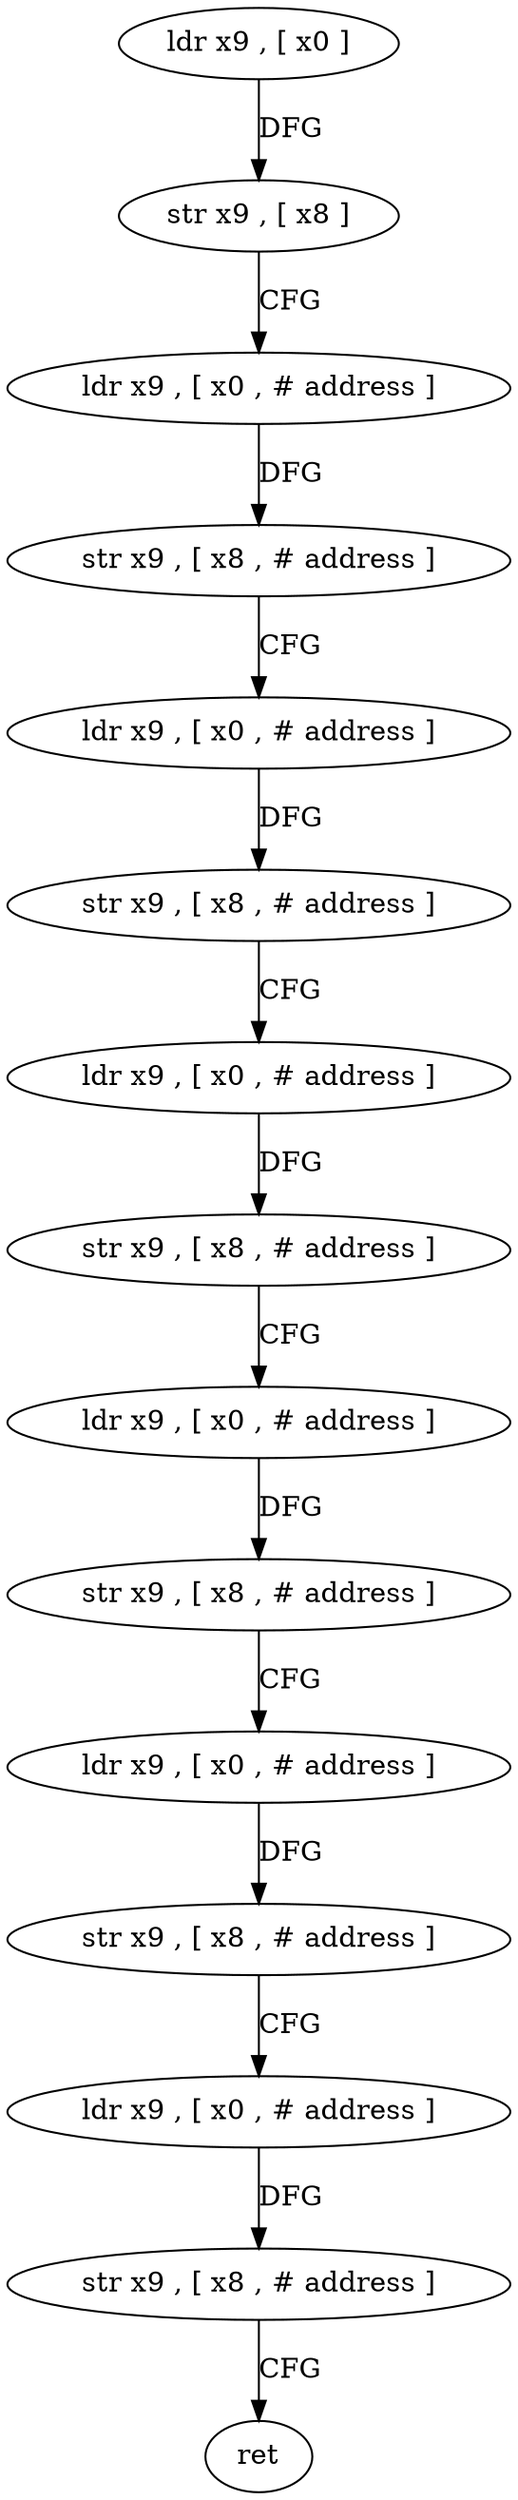 digraph "func" {
"73812" [label = "ldr x9 , [ x0 ]" ]
"73816" [label = "str x9 , [ x8 ]" ]
"73820" [label = "ldr x9 , [ x0 , # address ]" ]
"73824" [label = "str x9 , [ x8 , # address ]" ]
"73828" [label = "ldr x9 , [ x0 , # address ]" ]
"73832" [label = "str x9 , [ x8 , # address ]" ]
"73836" [label = "ldr x9 , [ x0 , # address ]" ]
"73840" [label = "str x9 , [ x8 , # address ]" ]
"73844" [label = "ldr x9 , [ x0 , # address ]" ]
"73848" [label = "str x9 , [ x8 , # address ]" ]
"73852" [label = "ldr x9 , [ x0 , # address ]" ]
"73856" [label = "str x9 , [ x8 , # address ]" ]
"73860" [label = "ldr x9 , [ x0 , # address ]" ]
"73864" [label = "str x9 , [ x8 , # address ]" ]
"73868" [label = "ret" ]
"73812" -> "73816" [ label = "DFG" ]
"73816" -> "73820" [ label = "CFG" ]
"73820" -> "73824" [ label = "DFG" ]
"73824" -> "73828" [ label = "CFG" ]
"73828" -> "73832" [ label = "DFG" ]
"73832" -> "73836" [ label = "CFG" ]
"73836" -> "73840" [ label = "DFG" ]
"73840" -> "73844" [ label = "CFG" ]
"73844" -> "73848" [ label = "DFG" ]
"73848" -> "73852" [ label = "CFG" ]
"73852" -> "73856" [ label = "DFG" ]
"73856" -> "73860" [ label = "CFG" ]
"73860" -> "73864" [ label = "DFG" ]
"73864" -> "73868" [ label = "CFG" ]
}
